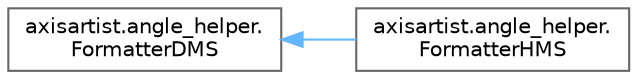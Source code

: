 digraph "Graphical Class Hierarchy"
{
 // LATEX_PDF_SIZE
  bgcolor="transparent";
  edge [fontname=Helvetica,fontsize=10,labelfontname=Helvetica,labelfontsize=10];
  node [fontname=Helvetica,fontsize=10,shape=box,height=0.2,width=0.4];
  rankdir="LR";
  Node0 [id="Node000000",label="axisartist.angle_helper.\lFormatterDMS",height=0.2,width=0.4,color="grey40", fillcolor="white", style="filled",URL="$d1/dd1/classaxisartist_1_1angle__helper_1_1FormatterDMS.html",tooltip=" "];
  Node0 -> Node1 [id="edge3255_Node000000_Node000001",dir="back",color="steelblue1",style="solid",tooltip=" "];
  Node1 [id="Node000001",label="axisartist.angle_helper.\lFormatterHMS",height=0.2,width=0.4,color="grey40", fillcolor="white", style="filled",URL="$d4/dd0/classaxisartist_1_1angle__helper_1_1FormatterHMS.html",tooltip=" "];
}

